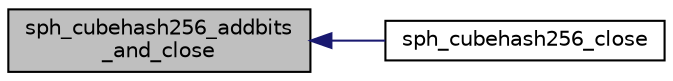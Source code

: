digraph "sph_cubehash256_addbits_and_close"
{
  edge [fontname="Helvetica",fontsize="10",labelfontname="Helvetica",labelfontsize="10"];
  node [fontname="Helvetica",fontsize="10",shape=record];
  rankdir="LR";
  Node13 [label="sph_cubehash256_addbits\l_and_close",height=0.2,width=0.4,color="black", fillcolor="grey75", style="filled", fontcolor="black"];
  Node13 -> Node14 [dir="back",color="midnightblue",fontsize="10",style="solid",fontname="Helvetica"];
  Node14 [label="sph_cubehash256_close",height=0.2,width=0.4,color="black", fillcolor="white", style="filled",URL="$sph__cubehash_8h.html#a746cbe1fb847c651d59e76cc9a5298e6",tooltip="Terminate the current CubeHash-256 computation and output the result into the provided buffer..."];
}
